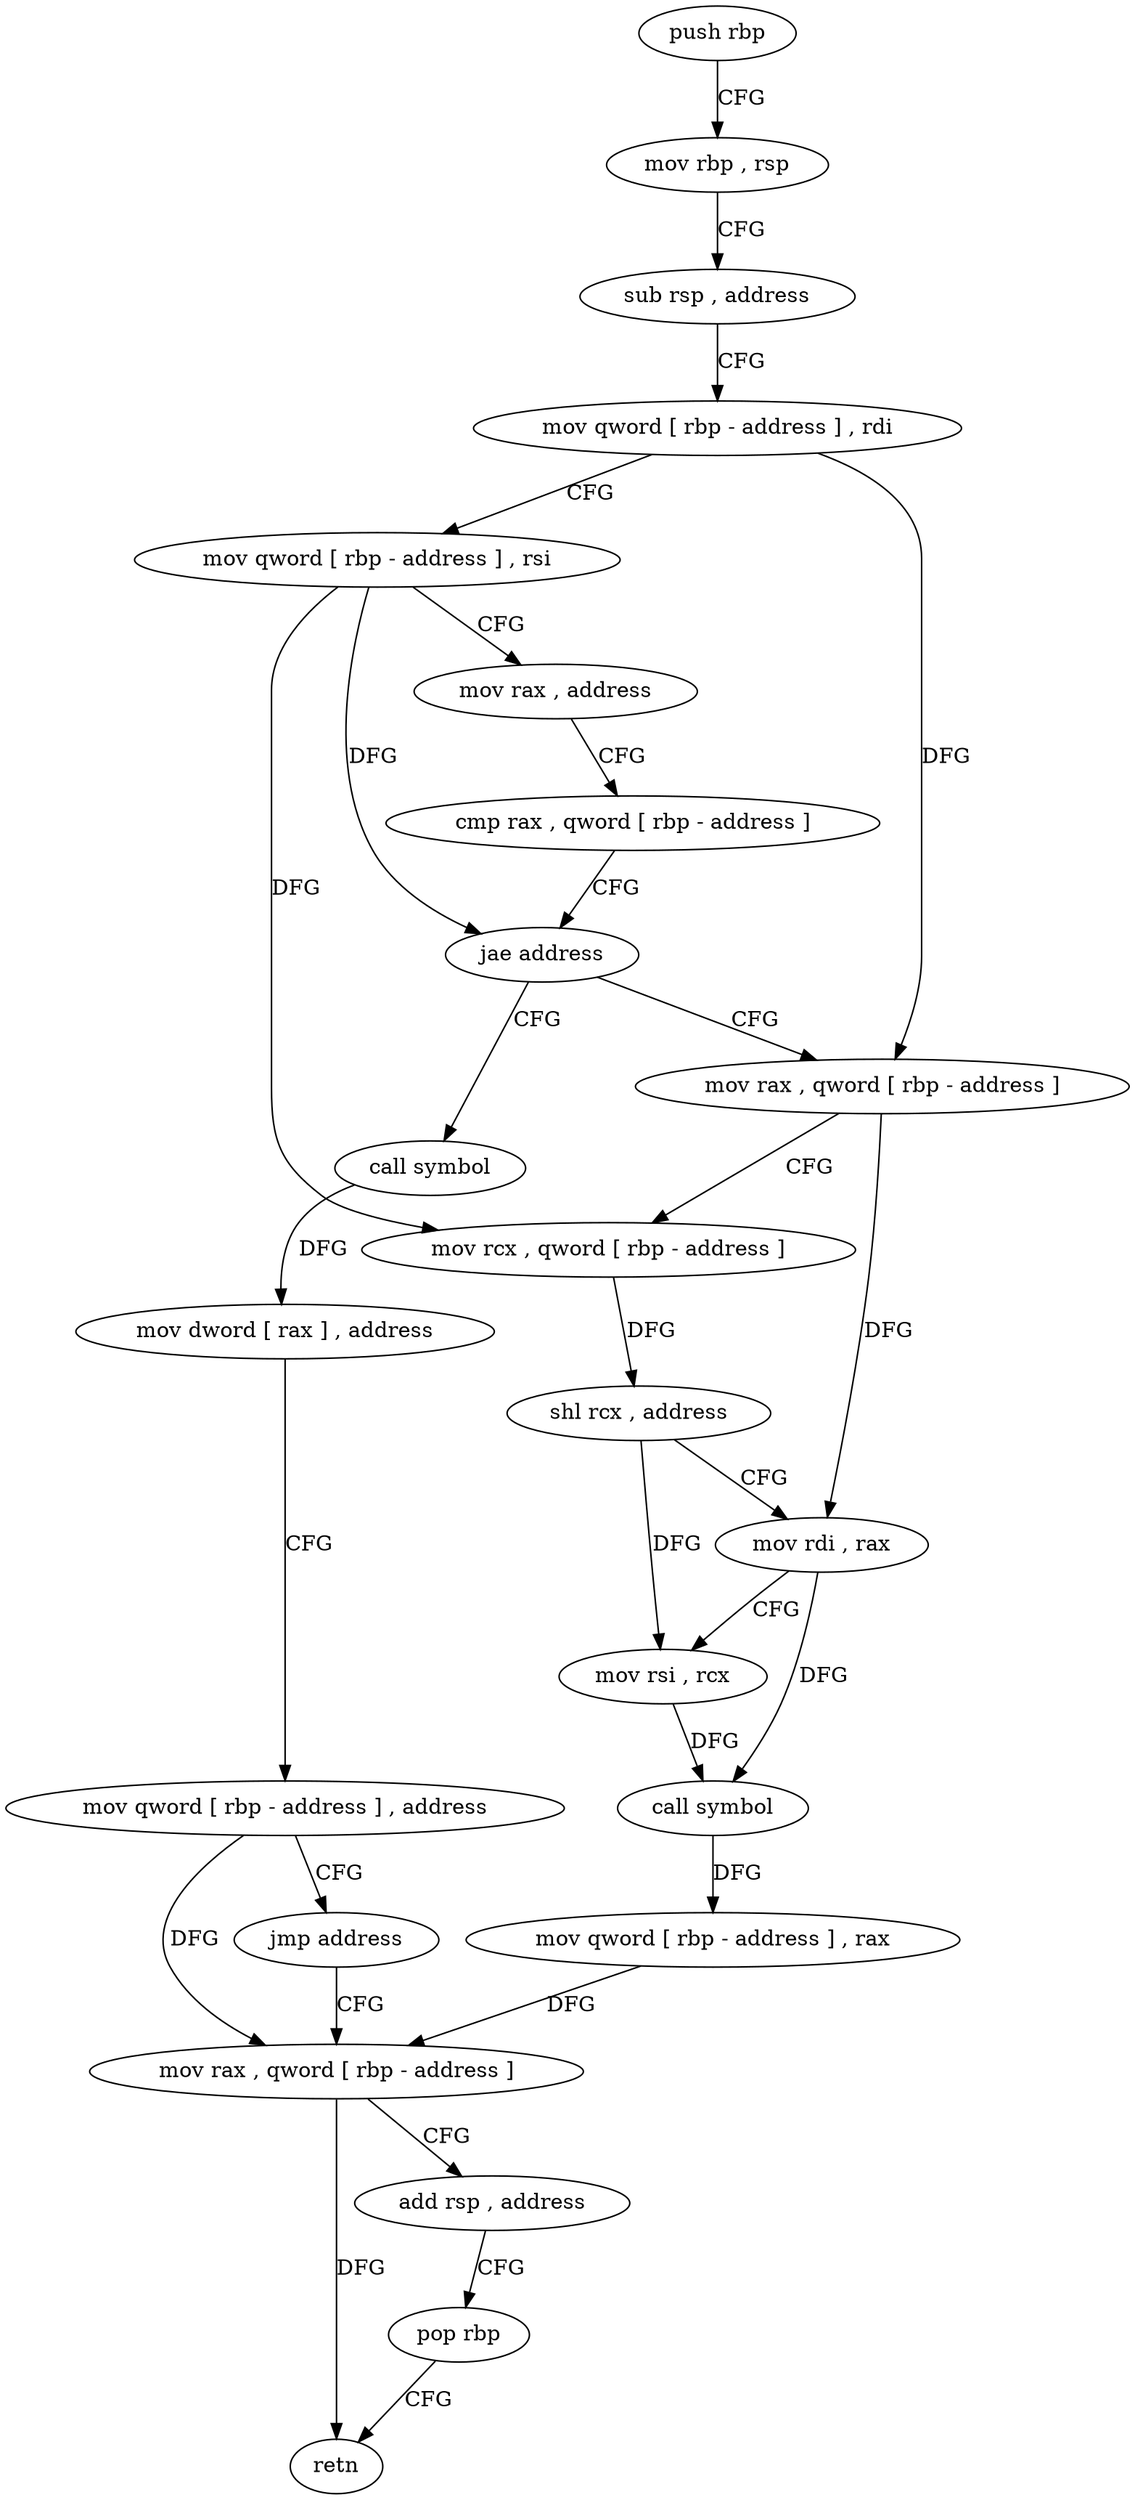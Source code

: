 digraph "func" {
"4237888" [label = "push rbp" ]
"4237889" [label = "mov rbp , rsp" ]
"4237892" [label = "sub rsp , address" ]
"4237896" [label = "mov qword [ rbp - address ] , rdi" ]
"4237900" [label = "mov qword [ rbp - address ] , rsi" ]
"4237904" [label = "mov rax , address" ]
"4237914" [label = "cmp rax , qword [ rbp - address ]" ]
"4237918" [label = "jae address" ]
"4237948" [label = "mov rax , qword [ rbp - address ]" ]
"4237924" [label = "call symbol" ]
"4237952" [label = "mov rcx , qword [ rbp - address ]" ]
"4237956" [label = "shl rcx , address" ]
"4237960" [label = "mov rdi , rax" ]
"4237963" [label = "mov rsi , rcx" ]
"4237966" [label = "call symbol" ]
"4237971" [label = "mov qword [ rbp - address ] , rax" ]
"4237975" [label = "mov rax , qword [ rbp - address ]" ]
"4237929" [label = "mov dword [ rax ] , address" ]
"4237935" [label = "mov qword [ rbp - address ] , address" ]
"4237943" [label = "jmp address" ]
"4237979" [label = "add rsp , address" ]
"4237983" [label = "pop rbp" ]
"4237984" [label = "retn" ]
"4237888" -> "4237889" [ label = "CFG" ]
"4237889" -> "4237892" [ label = "CFG" ]
"4237892" -> "4237896" [ label = "CFG" ]
"4237896" -> "4237900" [ label = "CFG" ]
"4237896" -> "4237948" [ label = "DFG" ]
"4237900" -> "4237904" [ label = "CFG" ]
"4237900" -> "4237918" [ label = "DFG" ]
"4237900" -> "4237952" [ label = "DFG" ]
"4237904" -> "4237914" [ label = "CFG" ]
"4237914" -> "4237918" [ label = "CFG" ]
"4237918" -> "4237948" [ label = "CFG" ]
"4237918" -> "4237924" [ label = "CFG" ]
"4237948" -> "4237952" [ label = "CFG" ]
"4237948" -> "4237960" [ label = "DFG" ]
"4237924" -> "4237929" [ label = "DFG" ]
"4237952" -> "4237956" [ label = "DFG" ]
"4237956" -> "4237960" [ label = "CFG" ]
"4237956" -> "4237963" [ label = "DFG" ]
"4237960" -> "4237963" [ label = "CFG" ]
"4237960" -> "4237966" [ label = "DFG" ]
"4237963" -> "4237966" [ label = "DFG" ]
"4237966" -> "4237971" [ label = "DFG" ]
"4237971" -> "4237975" [ label = "DFG" ]
"4237975" -> "4237979" [ label = "CFG" ]
"4237975" -> "4237984" [ label = "DFG" ]
"4237929" -> "4237935" [ label = "CFG" ]
"4237935" -> "4237943" [ label = "CFG" ]
"4237935" -> "4237975" [ label = "DFG" ]
"4237943" -> "4237975" [ label = "CFG" ]
"4237979" -> "4237983" [ label = "CFG" ]
"4237983" -> "4237984" [ label = "CFG" ]
}
